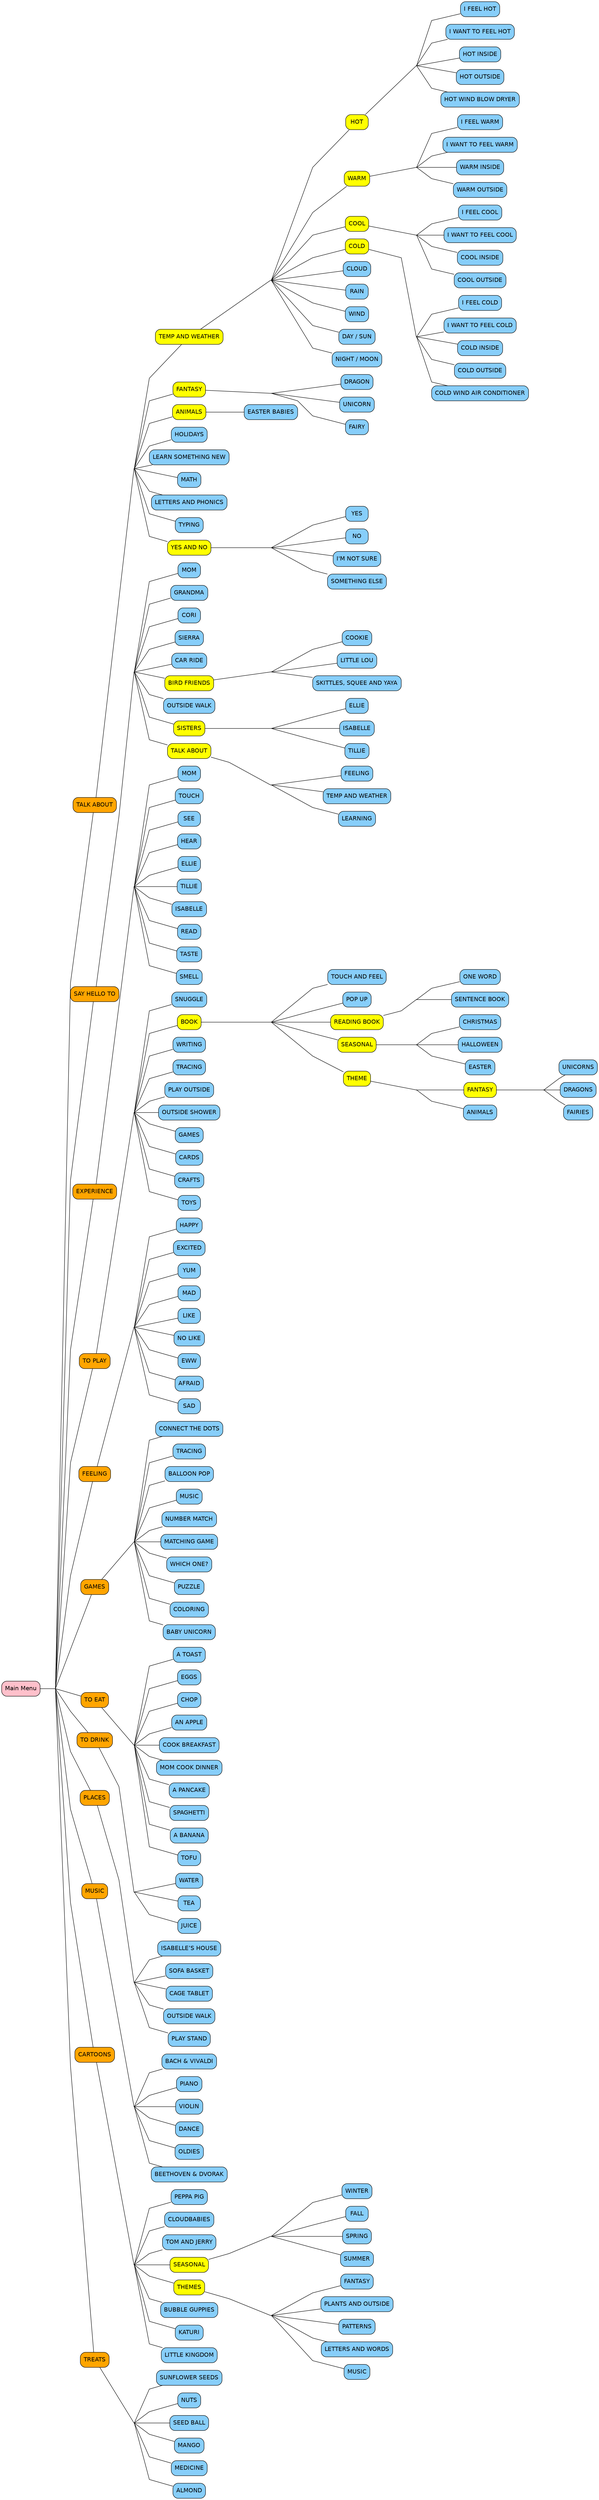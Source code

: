 digraph "Speech Board Menu Tree" {
	rankdir=LR
	splines=polyline // Critical for the orthogonal lines
	node [shape=rect, style="rounded,filled", fontname=Helvetica] // Default for visible nodes
	edge [fontname=Helvetica, arrowhead=none] // Global for edges: no arrowheads

	// Visible Node Definitions (same as before)
	ROOT_MAIN_MENU [label="Main Menu" fillcolor=pink]
	A [label="TALK ABOUT" fillcolor=orange]
	AB [label="TEMP AND WEATHER" fillcolor=yellow]
	ABC [label=HOT fillcolor=yellow]
	ABCB [label="I FEEL HOT" fillcolor=lightskyblue]
	ABCD [label="I WANT TO FEEL HOT" fillcolor=lightskyblue]
	ABCE [label="HOT INSIDE" fillcolor=lightskyblue]
	ABCF [label="HOT OUTSIDE" fillcolor=lightskyblue]
	ABCG [label="HOT WIND BLOW DRYER" fillcolor=lightskyblue]
	ABD [label=WARM fillcolor=yellow]
	ABDB [label="I FEEL WARM" fillcolor=lightskyblue]
	ABDC [label="I WANT TO FEEL WARM" fillcolor=lightskyblue]
	ABDE [label="WARM INSIDE" fillcolor=lightskyblue]
	ABDF [label="WARM OUTSIDE" fillcolor=lightskyblue]
	ABE [label=COOL fillcolor=yellow]
	ABEB [label="I FEEL COOL" fillcolor=lightskyblue]
	ABEC [label="I WANT TO FEEL COOL" fillcolor=lightskyblue]
	ABED [label="COOL INSIDE" fillcolor=lightskyblue]
	ABEF [label="COOL OUTSIDE" fillcolor=lightskyblue]
	ABF [label=COLD fillcolor=yellow]
	ABFB [label="I FEEL COLD" fillcolor=lightskyblue]
	ABFC [label="I WANT TO FEEL COLD" fillcolor=lightskyblue]
	ABFD [label="COLD INSIDE" fillcolor=lightskyblue]
	ABFE [label="COLD OUTSIDE" fillcolor=lightskyblue]
	ABFG [label="COLD WIND AIR CONDITIONER" fillcolor=lightskyblue]
	ABH [label=CLOUD fillcolor=lightskyblue]
	ABI [label=RAIN fillcolor=lightskyblue]
	ABJ [label=WIND fillcolor=lightskyblue]
	ABK [label="DAY / SUN" fillcolor=lightskyblue]
	ABL [label="NIGHT / MOON" fillcolor=lightskyblue]
	AC [label=FANTASY fillcolor=yellow]
	ACB [label=DRAGON fillcolor=lightskyblue]
	ACD [label=UNICORN fillcolor=lightskyblue]
	ACE [label=FAIRY fillcolor=lightskyblue]
	AD [label=ANIMALS fillcolor=yellow]
	ADB [label="EASTER BABIES" fillcolor=lightskyblue]
	AE [label=HOLIDAYS fillcolor=lightskyblue]
	AF [label="LEARN SOMETHING NEW" fillcolor=lightskyblue]
	AG [label=MATH fillcolor=lightskyblue]
	AH [label="LETTERS AND PHONICS" fillcolor=lightskyblue]
	AI [label=TYPING fillcolor=lightskyblue]
	AJ [label="YES AND NO" fillcolor=yellow]
	AJB [label=YES fillcolor=lightskyblue]
	AJC [label=NO fillcolor=lightskyblue]
	AJD [label="I'M NOT SURE" fillcolor=lightskyblue]
	AJE [label="SOMETHING ELSE" fillcolor=lightskyblue]
	B [label="SAY HELLO TO" fillcolor=orange]
	BC [label=MOM fillcolor=lightskyblue]
	BD [label=GRANDMA fillcolor=lightskyblue]
	BE [label=CORI fillcolor=lightskyblue]
	BF [label=SIERRA fillcolor=lightskyblue]
	BG [label="CAR RIDE" fillcolor=lightskyblue]
	BH [label="BIRD FRIENDS" fillcolor=yellow]
	BHB [label=COOKIE fillcolor=lightskyblue]
	BHC [label="LITTLE LOU" fillcolor=lightskyblue]
	BHD [label="SKITTLES, SQUEE AND YAYA" fillcolor=lightskyblue]
	BI [label="OUTSIDE WALK" fillcolor=lightskyblue]
	BJ [label=SISTERS fillcolor=yellow]
	BJB [label=ELLIE fillcolor=lightskyblue]
	BJC [label=ISABELLE fillcolor=lightskyblue]
	BJD [label=TILLIE fillcolor=lightskyblue]
	BK [label="TALK ABOUT" fillcolor=yellow]
	BKB [label=FEELING fillcolor=lightskyblue]
	BKC [label="TEMP AND WEATHER" fillcolor=lightskyblue]
	BKD [label=LEARNING fillcolor=lightskyblue]
	C [label=EXPERIENCE fillcolor=orange]
	CB [label=MOM fillcolor=lightskyblue]
	CD [label=TOUCH fillcolor=lightskyblue]
	CE [label=SEE fillcolor=lightskyblue]
	CF [label=HEAR fillcolor=lightskyblue]
	CG [label=ELLIE fillcolor=lightskyblue]
	CH [label=TILLIE fillcolor=lightskyblue]
	CI [label=ISABELLE fillcolor=lightskyblue]
	CJ [label=READ fillcolor=lightskyblue]
	CK [label=TASTE fillcolor=lightskyblue]
	CL [label=SMELL fillcolor=lightskyblue]
	D [label="TO PLAY" fillcolor=orange]
	DB [label=SNUGGLE fillcolor=lightskyblue]
	DC [label=BOOK fillcolor=yellow]
	DCB [label="TOUCH AND FEEL" fillcolor=lightskyblue]
	DCD [label="POP UP" fillcolor=lightskyblue]
	DCE [label="READING BOOK" fillcolor=yellow]
	DCEB [label="ONE WORD" fillcolor=lightskyblue]
	DCEC [label="SENTENCE BOOK" fillcolor=lightskyblue]
	DCF [label=SEASONAL fillcolor=yellow]
	DCFB [label=CHRISTMAS fillcolor=lightskyblue]
	DCFC [label=HALLOWEEN fillcolor=lightskyblue]
	DCFD [label=EASTER fillcolor=lightskyblue]
	DCG [label=THEME fillcolor=yellow]
	DCGB [label=FANTASY fillcolor=yellow]
	DCGBB [label=UNICORNS fillcolor=lightskyblue]
	DCGBC [label=DRAGONS fillcolor=lightskyblue]
	DCGBD [label=FAIRIES fillcolor=lightskyblue]
	DCGC [label=ANIMALS fillcolor=lightskyblue]
	DE [label=WRITING fillcolor=lightskyblue]
	DF [label=TRACING fillcolor=lightskyblue]
	DG [label="PLAY OUTSIDE" fillcolor=lightskyblue]
	DH [label="OUTSIDE SHOWER" fillcolor=lightskyblue]
	DI [label=GAMES fillcolor=lightskyblue]
	DJ [label=CARDS fillcolor=lightskyblue]
	DK [label=CRAFTS fillcolor=lightskyblue]
	DL [label=TOYS fillcolor=lightskyblue]
	E [label=FEELING fillcolor=orange]
	EB [label=HAPPY fillcolor=lightskyblue]
	EC [label=EXCITED fillcolor=lightskyblue]
	ED [label=YUM fillcolor=lightskyblue]
	EF [label=MAD fillcolor=lightskyblue]
	EH [label=LIKE fillcolor=lightskyblue]
	EI [label="NO LIKE" fillcolor=lightskyblue]
	EJ [label=EWW fillcolor=lightskyblue]
	EK [label=AFRAID fillcolor=lightskyblue]
	EL [label=SAD fillcolor=lightskyblue]
	F [label=GAMES fillcolor=orange]
	FB [label="CONNECT THE DOTS" fillcolor=lightskyblue]
	FC [label=TRACING fillcolor=lightskyblue]
	FD [label="BALLOON POP" fillcolor=lightskyblue]
	FF [label=MUSIC fillcolor=lightskyblue]
	FG [label="NUMBER MATCH" fillcolor=lightskyblue]
	FH [label="MATCHING GAME" fillcolor=lightskyblue]
	FI [label="WHICH ONE?" fillcolor=lightskyblue]
	FJ [label=PUZZLE fillcolor=lightskyblue]
	FK [label=COLORING fillcolor=lightskyblue]
	FL [label="BABY UNICORN" fillcolor=lightskyblue]
	G [label="TO EAT" fillcolor=orange]
	GB [label="A TOAST" fillcolor=lightskyblue]
	GC [label=EGGS fillcolor=lightskyblue]
	GD [label=CHOP fillcolor=lightskyblue]
	GF [label="AN APPLE" fillcolor=lightskyblue]
	GG [label="COOK BREAKFAST" fillcolor=lightskyblue]
	GH [label="MOM COOK DINNER" fillcolor=lightskyblue]
	GI [label="A PANCAKE" fillcolor=lightskyblue]
	GJ [label=SPAGHETTI fillcolor=lightskyblue]
	GK [label="A BANANA" fillcolor=lightskyblue]
	GL [label=TOFU fillcolor=lightskyblue]
	H [label="TO DRINK" fillcolor=orange]
	HB [label=WATER fillcolor=lightskyblue]
	HC [label=TEA fillcolor=lightskyblue]
	HD [label=JUICE fillcolor=lightskyblue]
	I [label=PLACES fillcolor=orange]
	IB [label="ISABELLE’S HOUSE" fillcolor=lightskyblue]
	IC [label="SOFA BASKET" fillcolor=lightskyblue]
	ID [label="CAGE TABLET" fillcolor=lightskyblue]
	IE [label="OUTSIDE WALK" fillcolor=lightskyblue]
	IF [label="PLAY STAND" fillcolor=lightskyblue]
	J [label=MUSIC fillcolor=orange]
	JB [label="BACH & VIVALDI" fillcolor=lightskyblue]
	JC [label=PIANO fillcolor=lightskyblue]
	JD [label=VIOLIN fillcolor=lightskyblue]
	JE [label=DANCE fillcolor=lightskyblue]
	JF [label=OLDIES fillcolor=lightskyblue]
	JG [label="BEETHOVEN & DVORAK" fillcolor=lightskyblue]
	K [label=CARTOONS fillcolor=orange]
	KB [label="PEPPA PIG" fillcolor=lightskyblue]
	KC [label=CLOUDBABIES fillcolor=lightskyblue]
	KD [label="TOM AND JERRY" fillcolor=lightskyblue]
	KE [label=SEASONAL fillcolor=yellow]
	KEB [label=WINTER fillcolor=lightskyblue]
	KEC [label=FALL fillcolor=lightskyblue]
	KED [label=SPRING fillcolor=lightskyblue]
	KEE [label=SUMMER fillcolor=lightskyblue]
	KF [label=THEMES fillcolor=yellow]
	KFB [label=FANTASY fillcolor=lightskyblue]
	KFC [label="PLANTS AND OUTSIDE" fillcolor=lightskyblue]
	KFD [label=PATTERNS fillcolor=lightskyblue]
	KFE [label="LETTERS AND WORDS" fillcolor=lightskyblue]
	KFF [label=MUSIC fillcolor=lightskyblue]
	KG [label="BUBBLE GUPPIES" fillcolor=lightskyblue]
	KH [label=KATURI fillcolor=lightskyblue]
	KI [label="LITTLE KINGDOM" fillcolor=lightskyblue]
	L [label=TREATS fillcolor=orange]
	LB [label="SUNFLOWER SEEDS" fillcolor=lightskyblue]
	LC [label=NUTS fillcolor=lightskyblue]
	LD [label="SEED BALL" fillcolor=lightskyblue]
	LE [label=MANGO fillcolor=lightskyblue]
	LF [label=MEDICINE fillcolor=lightskyblue]
	LG [label=ALMOND fillcolor=lightskyblue]

	// Junction Node Definitions (as points)
	"ROOT_MAIN_MENU_junction" [shape=point, label="", width=0.01, height=0.01]
	"A_junction" [shape=point, label="", width=0.01, height=0.01]
	"AB_junction" [shape=point, label="", width=0.01, height=0.01]
	"ABC_junction" [shape=point, label="", width=0.01, height=0.01]
	"ABD_junction" [shape=point, label="", width=0.01, height=0.01]
	"ABE_junction" [shape=point, label="", width=0.01, height=0.01]
	"ABF_junction" [shape=point, label="", width=0.01, height=0.01]
	"AC_junction" [shape=point, label="", width=0.01, height=0.01]
	"AJ_junction" [shape=point, label="", width=0.01, height=0.01]
	"B_junction" [shape=point, label="", width=0.01, height=0.01]
	"BH_junction" [shape=point, label="", width=0.01, height=0.01]
	"BJ_junction" [shape=point, label="", width=0.01, height=0.01]
	"BK_junction" [shape=point, label="", width=0.01, height=0.01]
	"C_junction" [shape=point, label="", width=0.01, height=0.01]
	"D_junction" [shape=point, label="", width=0.01, height=0.01]
	"DC_junction" [shape=point, label="", width=0.01, height=0.01]
	"DCE_junction" [shape=point, label="", width=0.01, height=0.01]
	"DCF_junction" [shape=point, label="", width=0.01, height=0.01]
	"DCG_junction" [shape=point, label="", width=0.01, height=0.01]
	"DCGB_junction" [shape=point, label="", width=0.01, height=0.01]
	"E_junction" [shape=point, label="", width=0.01, height=0.01]
	"F_junction" [shape=point, label="", width=0.01, height=0.01]
	"G_junction" [shape=point, label="", width=0.01, height=0.01]
	"H_junction" [shape=point, label="", width=0.01, height=0.01]
	"I_junction" [shape=point, label="", width=0.01, height=0.01]
	"J_junction" [shape=point, label="", width=0.01, height=0.01]
	"K_junction" [shape=point, label="", width=0.01, height=0.01]
	"KE_junction" [shape=point, label="", width=0.01, height=0.01]
	"KF_junction" [shape=point, label="", width=0.01, height=0.01]
	"L_junction" [shape=point, label="", width=0.01, height=0.01]

	// Edge Definitions (same connection logic as before)
	ROOT_MAIN_MENU -> "ROOT_MAIN_MENU_junction"
	"ROOT_MAIN_MENU_junction" -> A
	"ROOT_MAIN_MENU_junction" -> B
	"ROOT_MAIN_MENU_junction" -> C
	"ROOT_MAIN_MENU_junction" -> D
	"ROOT_MAIN_MENU_junction" -> E
	"ROOT_MAIN_MENU_junction" -> F
	"ROOT_MAIN_MENU_junction" -> G
	"ROOT_MAIN_MENU_junction" -> H
	"ROOT_MAIN_MENU_junction" -> I
	"ROOT_MAIN_MENU_junction" -> J
	"ROOT_MAIN_MENU_junction" -> K
	"ROOT_MAIN_MENU_junction" -> L
	A -> "A_junction"
	"A_junction" -> AB
	"A_junction" -> AC
	"A_junction" -> AD
	"A_junction" -> AE
	"A_junction" -> AF
	"A_junction" -> AG
	"A_junction" -> AH
	"A_junction" -> AI
	"A_junction" -> AJ
	AB -> "AB_junction"
	"AB_junction" -> ABC
	"AB_junction" -> ABD
	"AB_junction" -> ABE
	"AB_junction" -> ABF
	"AB_junction" -> ABH
	"AB_junction" -> ABI
	"AB_junction" -> ABJ
	"AB_junction" -> ABK
	"AB_junction" -> ABL
	ABC -> "ABC_junction"
	"ABC_junction" -> ABCB
	"ABC_junction" -> ABCD
	"ABC_junction" -> ABCE
	"ABC_junction" -> ABCF
	"ABC_junction" -> ABCG
	ABD -> "ABD_junction"
	"ABD_junction" -> ABDB
	"ABD_junction" -> ABDC
	"ABD_junction" -> ABDE
	"ABD_junction" -> ABDF
	ABE -> "ABE_junction"
	"ABE_junction" -> ABEB
	"ABE_junction" -> ABEC
	"ABE_junction" -> ABED
	"ABE_junction" -> ABEF
	ABF -> "ABF_junction"
	"ABF_junction" -> ABFB
	"ABF_junction" -> ABFC
	"ABF_junction" -> ABFD
	"ABF_junction" -> ABFE
	"ABF_junction" -> ABFG
	AC -> "AC_junction"
	"AC_junction" -> ACB
	"AC_junction" -> ACD
	"AC_junction" -> ACE
	AD -> ADB // Single child, no junction needed
	AJ -> "AJ_junction"
	"AJ_junction" -> AJB
	"AJ_junction" -> AJC
	"AJ_junction" -> AJD
	"AJ_junction" -> AJE
	B -> "B_junction"
	"B_junction" -> BC
	"B_junction" -> BD
	"B_junction" -> BE
	"B_junction" -> BF
	"B_junction" -> BG
	"B_junction" -> BH
	"B_junction" -> BI
	"B_junction" -> BJ
	"B_junction" -> BK
	BH -> "BH_junction"
	"BH_junction" -> BHB
	"BH_junction" -> BHC
	"BH_junction" -> BHD
	BJ -> "BJ_junction"
	"BJ_junction" -> BJB
	"BJ_junction" -> BJC
	"BJ_junction" -> BJD
	BK -> "BK_junction"
	"BK_junction" -> BKB
	"BK_junction" -> BKC
	"BK_junction" -> BKD
	C -> "C_junction"
	"C_junction" -> CB
	"C_junction" -> CD
	"C_junction" -> CE
	"C_junction" -> CF
	"C_junction" -> CG
	"C_junction" -> CH
	"C_junction" -> CI
	"C_junction" -> CJ
	"C_junction" -> CK
	"C_junction" -> CL
	D -> "D_junction"
	"D_junction" -> DB
	"D_junction" -> DC
	"D_junction" -> DE
	"D_junction" -> DF
	"D_junction" -> DG
	"D_junction" -> DH
	"D_junction" -> DI
	"D_junction" -> DJ
	"D_junction" -> DK
	"D_junction" -> DL
	DC -> "DC_junction"
	"DC_junction" -> DCB
	"DC_junction" -> DCD
	"DC_junction" -> DCE
	"DC_junction" -> DCF
	"DC_junction" -> DCG
	DCE -> "DCE_junction"
	"DCE_junction" -> DCEB
	"DCE_junction" -> DCEC
	DCF -> "DCF_junction"
	"DCF_junction" -> DCFB
	"DCF_junction" -> DCFC
	"DCF_junction" -> DCFD
	DCG -> "DCG_junction"
	"DCG_junction" -> DCGB
	"DCG_junction" -> DCGC
	DCGB -> "DCGB_junction"
	"DCGB_junction" -> DCGBB
	"DCGB_junction" -> DCGBC
	"DCGB_junction" -> DCGBD
	E -> "E_junction"
	"E_junction" -> EB
	"E_junction" -> EC
	"E_junction" -> ED
	"E_junction" -> EF
	"E_junction" -> EH
	"E_junction" -> EI
	"E_junction" -> EJ
	"E_junction" -> EK
	"E_junction" -> EL
	F -> "F_junction"
	"F_junction" -> FB
	"F_junction" -> FC
	"F_junction" -> FD
	"F_junction" -> FF
	"F_junction" -> FG
	"F_junction" -> FH
	"F_junction" -> FI
	"F_junction" -> FJ
	"F_junction" -> FK
	"F_junction" -> FL
	G -> "G_junction"
	"G_junction" -> GB
	"G_junction" -> GC
	"G_junction" -> GD
	"G_junction" -> GF
	"G_junction" -> GG
	"G_junction" -> GH
	"G_junction" -> GI
	"G_junction" -> GJ
	"G_junction" -> GK
	"G_junction" -> GL
	H -> "H_junction"
	"H_junction" -> HB
	"H_junction" -> HC
	"H_junction" -> HD
	I -> "I_junction"
	"I_junction" -> IB
	"I_junction" -> IC
	"I_junction" -> ID
	"I_junction" -> IE
	"I_junction" -> IF
	J -> "J_junction"
	"J_junction" -> JB
	"J_junction" -> JC
	"J_junction" -> JD
	"J_junction" -> JE
	"J_junction" -> JF
	"J_junction" -> JG
	K -> "K_junction"
	"K_junction" -> KB
	"K_junction" -> KC
	"K_junction" -> KD
	"K_junction" -> KE
	"K_junction" -> KF
	"K_junction" -> KG
	"K_junction" -> KH
	"K_junction" -> KI
	KE -> "KE_junction"
	"KE_junction" -> KEB
	"KE_junction" -> KEC
	"KE_junction" -> KED
	"KE_junction" -> KEE
	KF -> "KF_junction"
	"KF_junction" -> KFB
	"KF_junction" -> KFC
	"KF_junction" -> KFD
	"KF_junction" -> KFE
	"KF_junction" -> KFF
	L -> "L_junction"
	"L_junction" -> LB
	"L_junction" -> LC
	"L_junction" -> LD
	"L_junction" -> LE
	"L_junction" -> LF
	"L_junction" -> LG
}